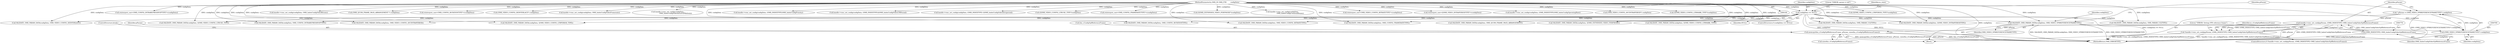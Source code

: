 digraph "0_Android_560ccdb509a7b86186fac0fce1b25bd9a3e6a6e8_6@pointer" {
"1000773" [label="(Call,handle->venc_set_config(pParam, (OMX_INDEXTYPE) OMX_IndexConfigVideoVp8ReferenceFrame))"];
"1000766" [label="(Call,* pParam = (OMX_VIDEO_VP8REFERENCEFRAMETYPE*) configData)"];
"1000768" [label="(Call,(OMX_VIDEO_VP8REFERENCEFRAMETYPE*) configData)"];
"1000762" [label="(Call,VALIDATE_OMX_PARAM_DATA(configData, OMX_VIDEO_VP8REFERENCEFRAMETYPE))"];
"1000109" [label="(Call,configData == NULL)"];
"1000103" [label="(MethodParameterIn,OMX_IN OMX_PTR        configData)"];
"1000775" [label="(Call,(OMX_INDEXTYPE) OMX_IndexConfigVideoVp8ReferenceFrame)"];
"1000772" [label="(Call,!handle->venc_set_config(pParam, (OMX_INDEXTYPE) OMX_IndexConfigVideoVp8ReferenceFrame))"];
"1000783" [label="(Call,memcpy(&m_sConfigVp8ReferenceFrame, pParam, sizeof(m_sConfigVp8ReferenceFrame)))"];
"1000738" [label="(Call,(QOMX_VIDEO_CONFIG_LTRPERIOD_TYPE*)configData)"];
"1000982" [label="(MethodReturn,OMX_ERRORTYPE)"];
"1000952" [label="(Call,VALIDATE_OMX_PARAM_DATA(configData, OMX_PARAM_U32TYPE))"];
"1000206" [label="(Call,VALIDATE_OMX_PARAM_DATA(configData, OMX_CONFIG_FRAMERATETYPE))"];
"1000878" [label="(Call,VALIDATE_OMX_PARAM_DATA(configData, OMX_VIDEO_CONFIG_DEINTERLACE))"];
"1000492" [label="(Call,reinterpret_cast<OMX_CONFIG_INTRAREFRESHVOPTYPE*>(configData))"];
"1000110" [label="(Identifier,configData)"];
"1000792" [label="(Call,VALIDATE_OMX_PARAM_DATA(configData, QOMX_VIDEO_CONFIG_LTRUSE_TYPE))"];
"1000772" [label="(Call,!handle->venc_set_config(pParam, (OMX_INDEXTYPE) OMX_IndexConfigVideoVp8ReferenceFrame))"];
"1000775" [label="(Call,(OMX_INDEXTYPE) OMX_IndexConfigVideoVp8ReferenceFrame)"];
"1000486" [label="(Call,VALIDATE_OMX_PARAM_DATA(configData, OMX_CONFIG_INTRAREFRESHVOPTYPE))"];
"1000846" [label="(Call,VALIDATE_OMX_PARAM_DATA(configData, OMX_VIDEO_CONFIG_AVCINTRAPERIOD))"];
"1000783" [label="(Call,memcpy(&m_sConfigVp8ReferenceFrame, pParam, sizeof(m_sConfigVp8ReferenceFrame)))"];
"1000732" [label="(Call,VALIDATE_OMX_PARAM_DATA(configData, QOMX_VIDEO_CONFIG_LTRPERIOD_TYPE))"];
"1000767" [label="(Identifier,pParam)"];
"1000158" [label="(Call,handle->venc_set_config(configData, OMX_IndexConfigVideoBitrate))"];
"1000720" [label="(Call,(OMX_QCOM_FRAME_PACK_ARRANGEMENT *) configData)"];
"1000114" [label="(Literal,\"ERROR: param is null\")"];
"1000542" [label="(Call,reinterpret_cast<OMX_CONFIG_ROTATIONTYPE*>(configData))"];
"1000884" [label="(Call,(OMX_VIDEO_CONFIG_DEINTERLACE*) configData)"];
"1000231" [label="(Call,handle->venc_set_config(configData, OMX_IndexConfigVideoFramerate))"];
"1000506" [label="(Call,handle->venc_set_config(configData,\n                                OMX_IndexConfigVideoIntraVOPRefresh))"];
"1000536" [label="(Call,VALIDATE_OMX_PARAM_DATA(configData, OMX_CONFIG_ROTATIONTYPE))"];
"1000103" [label="(MethodParameterIn,OMX_IN OMX_PTR        configData)"];
"1000773" [label="(Call,handle->venc_set_config(pParam, (OMX_INDEXTYPE) OMX_IndexConfigVideoVp8ReferenceFrame))"];
"1000763" [label="(Identifier,configData)"];
"1000784" [label="(Call,&m_sConfigVp8ReferenceFrame)"];
"1000939" [label="(Call,handle->venc_set_config(configData, (OMX_INDEXTYPE)OMX_IndexConfigPriority))"];
"1000764" [label="(Identifier,OMX_VIDEO_VP8REFERENCEFRAMETYPE)"];
"1000789" [label="(ControlStructure,break;)"];
"1000743" [label="(Call,handle->venc_set_config(configData, (OMX_INDEXTYPE)QOMX_IndexConfigVideoLTRPeriod))"];
"1000356" [label="(Call,handle->venc_set_config(configData, (OMX_INDEXTYPE) QOMX_IndexConfigVideoIntraperiod))"];
"1000111" [label="(Identifier,NULL)"];
"1000766" [label="(Call,* pParam = (OMX_VIDEO_VP8REFERENCEFRAMETYPE*) configData)"];
"1000798" [label="(Call,(QOMX_VIDEO_CONFIG_LTRUSE_TYPE*)configData)"];
"1000780" [label="(Literal,\"ERROR: Setting VP8 reference frame\")"];
"1000771" [label="(ControlStructure,if (!handle->venc_set_config(pParam, (OMX_INDEXTYPE) OMX_IndexConfigVideoVp8ReferenceFrame)))"];
"1000212" [label="(Call,reinterpret_cast<OMX_CONFIG_FRAMERATETYPE*>(configData))"];
"1000785" [label="(Identifier,m_sConfigVp8ReferenceFrame)"];
"1000774" [label="(Identifier,pParam)"];
"1000133" [label="(Call,VALIDATE_OMX_PARAM_DATA(configData, OMX_VIDEO_CONFIG_BITRATETYPE))"];
"1000768" [label="(Call,(OMX_VIDEO_VP8REFERENCEFRAMETYPE*) configData)"];
"1000916" [label="(Call,(QOMX_EXTNINDEX_VIDEO_PERFMODE*)configData)"];
"1000777" [label="(Identifier,OMX_IndexConfigVideoVp8ReferenceFrame)"];
"1000119" [label="(Identifier,m_state)"];
"1000635" [label="(Call,handle->venc_set_config(configData,\n                                OMX_IndexConfigCommonRotate))"];
"1000714" [label="(Call,VALIDATE_OMX_PARAM_DATA(configData, OMX_QCOM_FRAME_PACK_ARRANGEMENT))"];
"1000139" [label="(Call,reinterpret_cast<OMX_VIDEO_CONFIG_BITRATETYPE*>(configData))"];
"1000285" [label="(Call,reinterpret_cast<QOMX_VIDEO_INTRAPERIODTYPE*>(configData))"];
"1000109" [label="(Call,configData == NULL)"];
"1000787" [label="(Call,sizeof(m_sConfigVp8ReferenceFrame))"];
"1000108" [label="(ControlStructure,if (configData == NULL))"];
"1000957" [label="(Call,handle->venc_set_config(configData, (OMX_INDEXTYPE)OMX_IndexConfigOperatingRate))"];
"1000762" [label="(Call,VALIDATE_OMX_PARAM_DATA(configData, OMX_VIDEO_VP8REFERENCEFRAMETYPE))"];
"1000761" [label="(Block,)"];
"1000852" [label="(Call,(OMX_VIDEO_CONFIG_AVCINTRAPERIOD*) configData)"];
"1000828" [label="(Call,(QOMX_VIDEO_CONFIG_LTRMARK_TYPE*)configData)"];
"1000910" [label="(Call,VALIDATE_OMX_PARAM_DATA(configData, QOMX_EXTNINDEX_VIDEO_PERFMODE))"];
"1000822" [label="(Call,VALIDATE_OMX_PARAM_DATA(configData, QOMX_VIDEO_CONFIG_LTRMARK_TYPE))"];
"1000934" [label="(Call,VALIDATE_OMX_PARAM_DATA(configData, OMX_PARAM_U32TYPE))"];
"1000786" [label="(Identifier,pParam)"];
"1000279" [label="(Call,VALIDATE_OMX_PARAM_DATA(configData, QOMX_VIDEO_INTRAPERIODTYPE))"];
"1000770" [label="(Identifier,configData)"];
"1000773" -> "1000772"  [label="AST: "];
"1000773" -> "1000775"  [label="CFG: "];
"1000774" -> "1000773"  [label="AST: "];
"1000775" -> "1000773"  [label="AST: "];
"1000772" -> "1000773"  [label="CFG: "];
"1000773" -> "1000982"  [label="DDG: pParam"];
"1000773" -> "1000982"  [label="DDG: (OMX_INDEXTYPE) OMX_IndexConfigVideoVp8ReferenceFrame"];
"1000773" -> "1000772"  [label="DDG: pParam"];
"1000773" -> "1000772"  [label="DDG: (OMX_INDEXTYPE) OMX_IndexConfigVideoVp8ReferenceFrame"];
"1000766" -> "1000773"  [label="DDG: pParam"];
"1000775" -> "1000773"  [label="DDG: OMX_IndexConfigVideoVp8ReferenceFrame"];
"1000773" -> "1000783"  [label="DDG: pParam"];
"1000766" -> "1000761"  [label="AST: "];
"1000766" -> "1000768"  [label="CFG: "];
"1000767" -> "1000766"  [label="AST: "];
"1000768" -> "1000766"  [label="AST: "];
"1000774" -> "1000766"  [label="CFG: "];
"1000766" -> "1000982"  [label="DDG: (OMX_VIDEO_VP8REFERENCEFRAMETYPE*) configData"];
"1000768" -> "1000766"  [label="DDG: configData"];
"1000768" -> "1000770"  [label="CFG: "];
"1000769" -> "1000768"  [label="AST: "];
"1000770" -> "1000768"  [label="AST: "];
"1000768" -> "1000982"  [label="DDG: configData"];
"1000762" -> "1000768"  [label="DDG: configData"];
"1000103" -> "1000768"  [label="DDG: configData"];
"1000762" -> "1000761"  [label="AST: "];
"1000762" -> "1000764"  [label="CFG: "];
"1000763" -> "1000762"  [label="AST: "];
"1000764" -> "1000762"  [label="AST: "];
"1000767" -> "1000762"  [label="CFG: "];
"1000762" -> "1000982"  [label="DDG: VALIDATE_OMX_PARAM_DATA(configData, OMX_VIDEO_VP8REFERENCEFRAMETYPE)"];
"1000762" -> "1000982"  [label="DDG: OMX_VIDEO_VP8REFERENCEFRAMETYPE"];
"1000109" -> "1000762"  [label="DDG: configData"];
"1000103" -> "1000762"  [label="DDG: configData"];
"1000109" -> "1000108"  [label="AST: "];
"1000109" -> "1000111"  [label="CFG: "];
"1000110" -> "1000109"  [label="AST: "];
"1000111" -> "1000109"  [label="AST: "];
"1000114" -> "1000109"  [label="CFG: "];
"1000119" -> "1000109"  [label="CFG: "];
"1000109" -> "1000982"  [label="DDG: configData"];
"1000109" -> "1000982"  [label="DDG: NULL"];
"1000109" -> "1000982"  [label="DDG: configData == NULL"];
"1000103" -> "1000109"  [label="DDG: configData"];
"1000109" -> "1000133"  [label="DDG: configData"];
"1000109" -> "1000206"  [label="DDG: configData"];
"1000109" -> "1000279"  [label="DDG: configData"];
"1000109" -> "1000486"  [label="DDG: configData"];
"1000109" -> "1000536"  [label="DDG: configData"];
"1000109" -> "1000714"  [label="DDG: configData"];
"1000109" -> "1000732"  [label="DDG: configData"];
"1000109" -> "1000792"  [label="DDG: configData"];
"1000109" -> "1000822"  [label="DDG: configData"];
"1000109" -> "1000846"  [label="DDG: configData"];
"1000109" -> "1000878"  [label="DDG: configData"];
"1000109" -> "1000910"  [label="DDG: configData"];
"1000109" -> "1000934"  [label="DDG: configData"];
"1000109" -> "1000952"  [label="DDG: configData"];
"1000103" -> "1000100"  [label="AST: "];
"1000103" -> "1000982"  [label="DDG: configData"];
"1000103" -> "1000133"  [label="DDG: configData"];
"1000103" -> "1000139"  [label="DDG: configData"];
"1000103" -> "1000158"  [label="DDG: configData"];
"1000103" -> "1000206"  [label="DDG: configData"];
"1000103" -> "1000212"  [label="DDG: configData"];
"1000103" -> "1000231"  [label="DDG: configData"];
"1000103" -> "1000279"  [label="DDG: configData"];
"1000103" -> "1000285"  [label="DDG: configData"];
"1000103" -> "1000356"  [label="DDG: configData"];
"1000103" -> "1000486"  [label="DDG: configData"];
"1000103" -> "1000492"  [label="DDG: configData"];
"1000103" -> "1000506"  [label="DDG: configData"];
"1000103" -> "1000536"  [label="DDG: configData"];
"1000103" -> "1000542"  [label="DDG: configData"];
"1000103" -> "1000635"  [label="DDG: configData"];
"1000103" -> "1000714"  [label="DDG: configData"];
"1000103" -> "1000720"  [label="DDG: configData"];
"1000103" -> "1000732"  [label="DDG: configData"];
"1000103" -> "1000738"  [label="DDG: configData"];
"1000103" -> "1000743"  [label="DDG: configData"];
"1000103" -> "1000792"  [label="DDG: configData"];
"1000103" -> "1000798"  [label="DDG: configData"];
"1000103" -> "1000822"  [label="DDG: configData"];
"1000103" -> "1000828"  [label="DDG: configData"];
"1000103" -> "1000846"  [label="DDG: configData"];
"1000103" -> "1000852"  [label="DDG: configData"];
"1000103" -> "1000878"  [label="DDG: configData"];
"1000103" -> "1000884"  [label="DDG: configData"];
"1000103" -> "1000910"  [label="DDG: configData"];
"1000103" -> "1000916"  [label="DDG: configData"];
"1000103" -> "1000934"  [label="DDG: configData"];
"1000103" -> "1000939"  [label="DDG: configData"];
"1000103" -> "1000952"  [label="DDG: configData"];
"1000103" -> "1000957"  [label="DDG: configData"];
"1000775" -> "1000777"  [label="CFG: "];
"1000776" -> "1000775"  [label="AST: "];
"1000777" -> "1000775"  [label="AST: "];
"1000775" -> "1000982"  [label="DDG: OMX_IndexConfigVideoVp8ReferenceFrame"];
"1000772" -> "1000771"  [label="AST: "];
"1000780" -> "1000772"  [label="CFG: "];
"1000785" -> "1000772"  [label="CFG: "];
"1000772" -> "1000982"  [label="DDG: handle->venc_set_config(pParam, (OMX_INDEXTYPE) OMX_IndexConfigVideoVp8ReferenceFrame)"];
"1000772" -> "1000982"  [label="DDG: !handle->venc_set_config(pParam, (OMX_INDEXTYPE) OMX_IndexConfigVideoVp8ReferenceFrame)"];
"1000783" -> "1000761"  [label="AST: "];
"1000783" -> "1000787"  [label="CFG: "];
"1000784" -> "1000783"  [label="AST: "];
"1000786" -> "1000783"  [label="AST: "];
"1000787" -> "1000783"  [label="AST: "];
"1000789" -> "1000783"  [label="CFG: "];
"1000783" -> "1000982"  [label="DDG: memcpy(&m_sConfigVp8ReferenceFrame, pParam, sizeof(m_sConfigVp8ReferenceFrame))"];
"1000783" -> "1000982"  [label="DDG: pParam"];
"1000783" -> "1000982"  [label="DDG: &m_sConfigVp8ReferenceFrame"];
}
